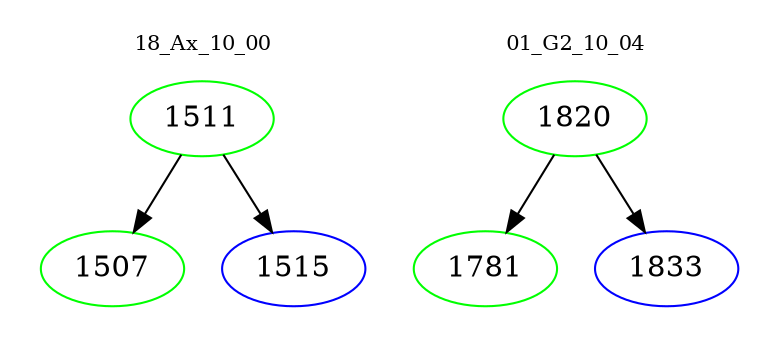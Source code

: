 digraph{
subgraph cluster_0 {
color = white
label = "18_Ax_10_00";
fontsize=10;
T0_1511 [label="1511", color="green"]
T0_1511 -> T0_1507 [color="black"]
T0_1507 [label="1507", color="green"]
T0_1511 -> T0_1515 [color="black"]
T0_1515 [label="1515", color="blue"]
}
subgraph cluster_1 {
color = white
label = "01_G2_10_04";
fontsize=10;
T1_1820 [label="1820", color="green"]
T1_1820 -> T1_1781 [color="black"]
T1_1781 [label="1781", color="green"]
T1_1820 -> T1_1833 [color="black"]
T1_1833 [label="1833", color="blue"]
}
}
